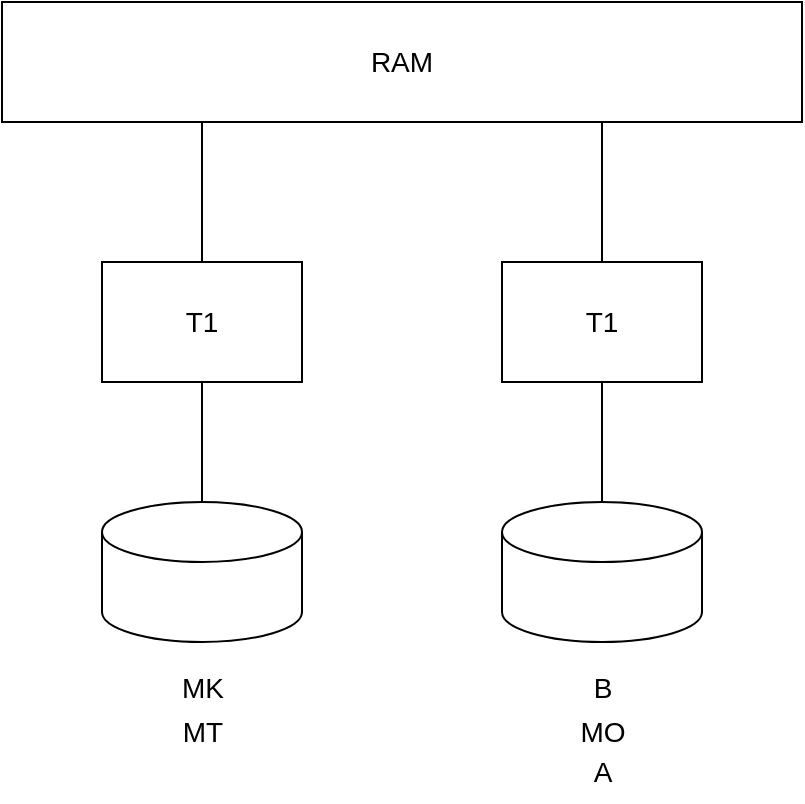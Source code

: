 <mxfile version="23.0.2" type="device" pages="3">
  <diagram name="Task1-architecture" id="w6n_eK0UJtdYMRQwYzQ8">
    <mxGraphModel dx="880" dy="457" grid="1" gridSize="10" guides="1" tooltips="1" connect="1" arrows="1" fold="1" page="1" pageScale="1" pageWidth="850" pageHeight="1100" math="0" shadow="0">
      <root>
        <mxCell id="0" />
        <mxCell id="1" parent="0" />
        <mxCell id="XWmT1KVrz9z_vWT3O3eD-1" value="RAM" style="rounded=0;whiteSpace=wrap;html=1;fillColor=none;fontSize=14;" parent="1" vertex="1">
          <mxGeometry x="240" y="120" width="400" height="60" as="geometry" />
        </mxCell>
        <mxCell id="XWmT1KVrz9z_vWT3O3eD-2" value="T1" style="rounded=0;whiteSpace=wrap;html=1;fillColor=none;fontSize=14;" parent="1" vertex="1">
          <mxGeometry x="290" y="250" width="100" height="60" as="geometry" />
        </mxCell>
        <mxCell id="XWmT1KVrz9z_vWT3O3eD-3" value="T1" style="rounded=0;whiteSpace=wrap;html=1;fillColor=none;fontSize=14;" parent="1" vertex="1">
          <mxGeometry x="490" y="250" width="100" height="60" as="geometry" />
        </mxCell>
        <mxCell id="XWmT1KVrz9z_vWT3O3eD-5" value="" style="endArrow=none;html=1;rounded=0;entryX=0.25;entryY=1;entryDx=0;entryDy=0;exitX=0.5;exitY=0;exitDx=0;exitDy=0;" parent="1" source="XWmT1KVrz9z_vWT3O3eD-2" target="XWmT1KVrz9z_vWT3O3eD-1" edge="1">
          <mxGeometry width="50" height="50" relative="1" as="geometry">
            <mxPoint x="440" y="260" as="sourcePoint" />
            <mxPoint x="490" y="210" as="targetPoint" />
          </mxGeometry>
        </mxCell>
        <mxCell id="XWmT1KVrz9z_vWT3O3eD-6" value="" style="endArrow=none;html=1;rounded=0;entryX=0.75;entryY=1;entryDx=0;entryDy=0;" parent="1" source="XWmT1KVrz9z_vWT3O3eD-3" target="XWmT1KVrz9z_vWT3O3eD-1" edge="1">
          <mxGeometry width="50" height="50" relative="1" as="geometry">
            <mxPoint x="350" y="260" as="sourcePoint" />
            <mxPoint x="350" y="190" as="targetPoint" />
          </mxGeometry>
        </mxCell>
        <mxCell id="XWmT1KVrz9z_vWT3O3eD-7" value="" style="shape=cylinder3;whiteSpace=wrap;html=1;boundedLbl=1;backgroundOutline=1;size=15;fillColor=none;" parent="1" vertex="1">
          <mxGeometry x="290" y="370" width="100" height="70" as="geometry" />
        </mxCell>
        <mxCell id="XWmT1KVrz9z_vWT3O3eD-9" value="" style="endArrow=none;html=1;rounded=0;exitX=0.5;exitY=0;exitDx=0;exitDy=0;exitPerimeter=0;entryX=0.5;entryY=1;entryDx=0;entryDy=0;" parent="1" source="XWmT1KVrz9z_vWT3O3eD-7" target="XWmT1KVrz9z_vWT3O3eD-2" edge="1">
          <mxGeometry width="50" height="50" relative="1" as="geometry">
            <mxPoint x="390" y="350" as="sourcePoint" />
            <mxPoint x="370" y="340" as="targetPoint" />
          </mxGeometry>
        </mxCell>
        <mxCell id="XWmT1KVrz9z_vWT3O3eD-10" value="" style="shape=cylinder3;whiteSpace=wrap;html=1;boundedLbl=1;backgroundOutline=1;size=15;fillColor=none;" parent="1" vertex="1">
          <mxGeometry x="490" y="370" width="100" height="70" as="geometry" />
        </mxCell>
        <mxCell id="XWmT1KVrz9z_vWT3O3eD-11" value="" style="endArrow=none;html=1;rounded=0;exitX=0.5;exitY=0;exitDx=0;exitDy=0;exitPerimeter=0;entryX=0.5;entryY=1;entryDx=0;entryDy=0;" parent="1" source="XWmT1KVrz9z_vWT3O3eD-10" target="XWmT1KVrz9z_vWT3O3eD-3" edge="1">
          <mxGeometry width="50" height="50" relative="1" as="geometry">
            <mxPoint x="600" y="370" as="sourcePoint" />
            <mxPoint x="550" y="330" as="targetPoint" />
          </mxGeometry>
        </mxCell>
        <mxCell id="XWmT1KVrz9z_vWT3O3eD-12" value="&lt;font style=&quot;font-size: 14px;&quot;&gt;MK&lt;br style=&quot;font-size: 14px;&quot;&gt;&lt;/font&gt;" style="text;html=1;align=center;verticalAlign=middle;resizable=0;points=[];autosize=1;strokeColor=none;fillColor=none;fontSize=14;" parent="1" vertex="1">
          <mxGeometry x="320" y="448" width="40" height="30" as="geometry" />
        </mxCell>
        <mxCell id="XWmT1KVrz9z_vWT3O3eD-13" value="&lt;font style=&quot;font-size: 14px;&quot;&gt;B&lt;br style=&quot;font-size: 14px;&quot;&gt;&lt;/font&gt;" style="text;html=1;align=center;verticalAlign=middle;resizable=0;points=[];autosize=1;strokeColor=none;fillColor=none;fontSize=14;" parent="1" vertex="1">
          <mxGeometry x="525" y="448" width="30" height="30" as="geometry" />
        </mxCell>
        <mxCell id="XWmT1KVrz9z_vWT3O3eD-15" value="&lt;font style=&quot;font-size: 14px;&quot;&gt;MO&lt;br style=&quot;font-size: 14px;&quot;&gt;&lt;/font&gt;" style="text;html=1;align=center;verticalAlign=middle;resizable=0;points=[];autosize=1;strokeColor=none;fillColor=none;fontSize=14;" parent="1" vertex="1">
          <mxGeometry x="515" y="470" width="50" height="30" as="geometry" />
        </mxCell>
        <mxCell id="XWmT1KVrz9z_vWT3O3eD-16" value="&lt;font style=&quot;font-size: 14px;&quot;&gt;A&lt;br style=&quot;font-size: 14px;&quot;&gt;&lt;/font&gt;" style="text;html=1;align=center;verticalAlign=middle;resizable=0;points=[];autosize=1;strokeColor=none;fillColor=none;fontSize=14;" parent="1" vertex="1">
          <mxGeometry x="525" y="490" width="30" height="30" as="geometry" />
        </mxCell>
        <mxCell id="XWmT1KVrz9z_vWT3O3eD-17" value="&lt;font style=&quot;font-size: 14px;&quot;&gt;MT&lt;br style=&quot;font-size: 14px;&quot;&gt;&lt;/font&gt;" style="text;html=1;align=center;verticalAlign=middle;resizable=0;points=[];autosize=1;strokeColor=none;fillColor=none;fontSize=14;" parent="1" vertex="1">
          <mxGeometry x="320" y="470" width="40" height="30" as="geometry" />
        </mxCell>
      </root>
    </mxGraphModel>
  </diagram>
  <diagram id="mdoxHQSf62umMKbUTr-7" name="Task2-architecture">
    <mxGraphModel dx="880" dy="457" grid="1" gridSize="10" guides="1" tooltips="1" connect="1" arrows="1" fold="1" page="1" pageScale="1" pageWidth="850" pageHeight="1100" math="0" shadow="0">
      <root>
        <mxCell id="0" />
        <mxCell id="1" parent="0" />
        <mxCell id="u-IrbCpoi976bNerx3AH-1" value="RAM" style="rounded=0;whiteSpace=wrap;html=1;fillColor=none;fontSize=14;" parent="1" vertex="1">
          <mxGeometry x="80" y="120" width="720" height="60" as="geometry" />
        </mxCell>
        <mxCell id="u-IrbCpoi976bNerx3AH-2" value="T1" style="rounded=0;whiteSpace=wrap;html=1;fillColor=none;fontSize=14;" parent="1" vertex="1">
          <mxGeometry x="130" y="250" width="100" height="60" as="geometry" />
        </mxCell>
        <mxCell id="u-IrbCpoi976bNerx3AH-3" value="T4" style="rounded=0;whiteSpace=wrap;html=1;fillColor=none;fontSize=14;" parent="1" vertex="1">
          <mxGeometry x="650" y="250" width="100" height="60" as="geometry" />
        </mxCell>
        <mxCell id="u-IrbCpoi976bNerx3AH-4" value="" style="endArrow=none;html=1;rounded=0;exitX=0.5;exitY=0;exitDx=0;exitDy=0;entryX=0.139;entryY=1.004;entryDx=0;entryDy=0;entryPerimeter=0;" parent="1" source="u-IrbCpoi976bNerx3AH-2" target="u-IrbCpoi976bNerx3AH-1" edge="1">
          <mxGeometry width="50" height="50" relative="1" as="geometry">
            <mxPoint x="440" y="260" as="sourcePoint" />
            <mxPoint x="180" y="190" as="targetPoint" />
          </mxGeometry>
        </mxCell>
        <mxCell id="u-IrbCpoi976bNerx3AH-5" value="" style="endArrow=none;html=1;rounded=0;entryX=0.86;entryY=1.007;entryDx=0;entryDy=0;entryPerimeter=0;" parent="1" source="u-IrbCpoi976bNerx3AH-3" target="u-IrbCpoi976bNerx3AH-1" edge="1">
          <mxGeometry width="50" height="50" relative="1" as="geometry">
            <mxPoint x="350" y="260" as="sourcePoint" />
            <mxPoint x="680" y="180" as="targetPoint" />
          </mxGeometry>
        </mxCell>
        <mxCell id="u-IrbCpoi976bNerx3AH-6" value="" style="shape=cylinder3;whiteSpace=wrap;html=1;boundedLbl=1;backgroundOutline=1;size=15;fillColor=none;" parent="1" vertex="1">
          <mxGeometry x="130" y="370" width="100" height="70" as="geometry" />
        </mxCell>
        <mxCell id="u-IrbCpoi976bNerx3AH-7" value="" style="endArrow=none;html=1;rounded=0;exitX=0.5;exitY=0;exitDx=0;exitDy=0;exitPerimeter=0;entryX=0.5;entryY=1;entryDx=0;entryDy=0;" parent="1" source="u-IrbCpoi976bNerx3AH-6" target="u-IrbCpoi976bNerx3AH-2" edge="1">
          <mxGeometry width="50" height="50" relative="1" as="geometry">
            <mxPoint x="230" y="350" as="sourcePoint" />
            <mxPoint x="210" y="340" as="targetPoint" />
          </mxGeometry>
        </mxCell>
        <mxCell id="u-IrbCpoi976bNerx3AH-8" value="" style="shape=cylinder3;whiteSpace=wrap;html=1;boundedLbl=1;backgroundOutline=1;size=15;fillColor=none;" parent="1" vertex="1">
          <mxGeometry x="650" y="370" width="100" height="70" as="geometry" />
        </mxCell>
        <mxCell id="u-IrbCpoi976bNerx3AH-9" value="" style="endArrow=none;html=1;rounded=0;exitX=0.5;exitY=0;exitDx=0;exitDy=0;exitPerimeter=0;entryX=0.5;entryY=1;entryDx=0;entryDy=0;" parent="1" source="u-IrbCpoi976bNerx3AH-8" target="u-IrbCpoi976bNerx3AH-3" edge="1">
          <mxGeometry width="50" height="50" relative="1" as="geometry">
            <mxPoint x="760" y="370" as="sourcePoint" />
            <mxPoint x="710" y="330" as="targetPoint" />
          </mxGeometry>
        </mxCell>
        <mxCell id="u-IrbCpoi976bNerx3AH-10" value="&lt;font style=&quot;font-size: 14px;&quot;&gt;A,&amp;nbsp; Z,&amp;nbsp; E&lt;br style=&quot;font-size: 14px;&quot;&gt;&lt;/font&gt;" style="text;html=1;align=center;verticalAlign=middle;resizable=0;points=[];autosize=1;strokeColor=none;fillColor=none;fontSize=14;" parent="1" vertex="1">
          <mxGeometry x="145" y="448" width="70" height="30" as="geometry" />
        </mxCell>
        <mxCell id="u-IrbCpoi976bNerx3AH-11" value="&lt;font style=&quot;font-size: 14px;&quot;&gt;T,&amp;nbsp; MK&lt;br style=&quot;font-size: 14px;&quot;&gt;&lt;/font&gt;" style="text;html=1;align=center;verticalAlign=middle;resizable=0;points=[];autosize=1;strokeColor=none;fillColor=none;fontSize=14;" parent="1" vertex="1">
          <mxGeometry x="670" y="448" width="60" height="30" as="geometry" />
        </mxCell>
        <mxCell id="u-IrbCpoi976bNerx3AH-15" value="T2" style="rounded=0;whiteSpace=wrap;html=1;fillColor=none;fontSize=14;" parent="1" vertex="1">
          <mxGeometry x="310" y="250" width="100" height="60" as="geometry" />
        </mxCell>
        <mxCell id="u-IrbCpoi976bNerx3AH-16" value="" style="shape=cylinder3;whiteSpace=wrap;html=1;boundedLbl=1;backgroundOutline=1;size=15;fillColor=none;" parent="1" vertex="1">
          <mxGeometry x="310" y="370" width="100" height="70" as="geometry" />
        </mxCell>
        <mxCell id="u-IrbCpoi976bNerx3AH-17" value="" style="endArrow=none;html=1;rounded=0;exitX=0.5;exitY=0;exitDx=0;exitDy=0;exitPerimeter=0;entryX=0.5;entryY=1;entryDx=0;entryDy=0;" parent="1" source="u-IrbCpoi976bNerx3AH-16" target="u-IrbCpoi976bNerx3AH-15" edge="1">
          <mxGeometry width="50" height="50" relative="1" as="geometry">
            <mxPoint x="410" y="350" as="sourcePoint" />
            <mxPoint x="390" y="340" as="targetPoint" />
          </mxGeometry>
        </mxCell>
        <mxCell id="u-IrbCpoi976bNerx3AH-18" value="&lt;font style=&quot;font-size: 14px;&quot;&gt;D,&amp;nbsp; MO&lt;br style=&quot;font-size: 14px;&quot;&gt;&lt;/font&gt;" style="text;html=1;align=center;verticalAlign=middle;resizable=0;points=[];autosize=1;strokeColor=none;fillColor=none;fontSize=14;" parent="1" vertex="1">
          <mxGeometry x="325" y="448" width="70" height="30" as="geometry" />
        </mxCell>
        <mxCell id="u-IrbCpoi976bNerx3AH-20" value="T3" style="rounded=0;whiteSpace=wrap;html=1;fillColor=none;fontSize=14;" parent="1" vertex="1">
          <mxGeometry x="480" y="250" width="100" height="60" as="geometry" />
        </mxCell>
        <mxCell id="u-IrbCpoi976bNerx3AH-25" value="" style="endArrow=none;html=1;rounded=0;exitX=0.5;exitY=0;exitDx=0;exitDy=0;entryX=0.389;entryY=1.011;entryDx=0;entryDy=0;entryPerimeter=0;" parent="1" source="u-IrbCpoi976bNerx3AH-15" target="u-IrbCpoi976bNerx3AH-1" edge="1">
          <mxGeometry width="50" height="50" relative="1" as="geometry">
            <mxPoint x="190" y="260" as="sourcePoint" />
            <mxPoint x="320" y="190" as="targetPoint" />
          </mxGeometry>
        </mxCell>
        <mxCell id="Ynx7UnQees7LlAWTfO9j-1" value="" style="endArrow=none;html=1;rounded=0;exitX=0.5;exitY=0;exitDx=0;exitDy=0;entryX=0.625;entryY=1.005;entryDx=0;entryDy=0;entryPerimeter=0;" edge="1" parent="1" source="u-IrbCpoi976bNerx3AH-20" target="u-IrbCpoi976bNerx3AH-1">
          <mxGeometry width="50" height="50" relative="1" as="geometry">
            <mxPoint x="370" y="260" as="sourcePoint" />
            <mxPoint x="370" y="191" as="targetPoint" />
          </mxGeometry>
        </mxCell>
      </root>
    </mxGraphModel>
  </diagram>
  <diagram id="1TJqDIwlH9Di1sv1CUL-" name="Task3-architecture">
    <mxGraphModel dx="1035" dy="538" grid="1" gridSize="10" guides="1" tooltips="1" connect="1" arrows="1" fold="1" page="1" pageScale="1" pageWidth="1169" pageHeight="827" math="0" shadow="0">
      <root>
        <mxCell id="0" />
        <mxCell id="1" parent="0" />
        <mxCell id="QjHOyaGuo1hYmWOXAkR1-1" value="T1" style="rounded=0;whiteSpace=wrap;html=1;fillColor=none;fontSize=14;" vertex="1" parent="1">
          <mxGeometry x="120" y="240" width="80" height="80" as="geometry" />
        </mxCell>
        <mxCell id="QjHOyaGuo1hYmWOXAkR1-2" value="T2" style="rounded=0;whiteSpace=wrap;html=1;fillColor=none;fontSize=14;" vertex="1" parent="1">
          <mxGeometry x="280" y="240" width="80" height="80" as="geometry" />
        </mxCell>
        <mxCell id="QjHOyaGuo1hYmWOXAkR1-3" value="T3" style="rounded=0;whiteSpace=wrap;html=1;fillColor=none;fontSize=14;" vertex="1" parent="1">
          <mxGeometry x="440" y="240" width="80" height="80" as="geometry" />
        </mxCell>
        <mxCell id="QjHOyaGuo1hYmWOXAkR1-4" value="T4" style="rounded=0;whiteSpace=wrap;html=1;fillColor=none;fontSize=14;" vertex="1" parent="1">
          <mxGeometry x="200" y="390" width="80" height="80" as="geometry" />
        </mxCell>
        <mxCell id="QjHOyaGuo1hYmWOXAkR1-5" value="T5" style="rounded=0;whiteSpace=wrap;html=1;fillColor=none;fontSize=14;" vertex="1" parent="1">
          <mxGeometry x="360" y="390" width="80" height="80" as="geometry" />
        </mxCell>
        <mxCell id="QjHOyaGuo1hYmWOXAkR1-6" value="T6" style="rounded=0;whiteSpace=wrap;html=1;fillColor=none;fontSize=14;" vertex="1" parent="1">
          <mxGeometry x="600" y="160" width="80" height="80" as="geometry" />
        </mxCell>
        <mxCell id="QjHOyaGuo1hYmWOXAkR1-7" value="T7" style="rounded=0;whiteSpace=wrap;html=1;fillColor=none;fontSize=14;" vertex="1" parent="1">
          <mxGeometry x="600" y="320" width="80" height="80" as="geometry" />
        </mxCell>
        <mxCell id="QjHOyaGuo1hYmWOXAkR1-8" value="T8" style="rounded=0;whiteSpace=wrap;html=1;fillColor=none;fontSize=14;" vertex="1" parent="1">
          <mxGeometry x="600" y="480" width="80" height="80" as="geometry" />
        </mxCell>
        <mxCell id="tHuAUD0FWxMUjkdvbndO-1" value="" style="shape=cylinder3;whiteSpace=wrap;html=1;boundedLbl=1;backgroundOutline=1;size=15;fillColor=none;" vertex="1" parent="1">
          <mxGeometry x="770" y="240" width="80" height="70" as="geometry" />
        </mxCell>
        <mxCell id="rWkafOiQGJbftW8ijJTO-1" value="" style="endArrow=none;html=1;rounded=0;exitX=0;exitY=0.5;exitDx=0;exitDy=0;entryX=1;entryY=0.5;entryDx=0;entryDy=0;" edge="1" parent="1" source="QjHOyaGuo1hYmWOXAkR1-2" target="QjHOyaGuo1hYmWOXAkR1-1">
          <mxGeometry width="50" height="50" relative="1" as="geometry">
            <mxPoint x="380" y="250" as="sourcePoint" />
            <mxPoint x="220" y="280" as="targetPoint" />
          </mxGeometry>
        </mxCell>
        <mxCell id="rWkafOiQGJbftW8ijJTO-2" value="" style="endArrow=none;html=1;rounded=0;exitX=0.5;exitY=1;exitDx=0;exitDy=0;entryX=0.5;entryY=0;entryDx=0;entryDy=0;" edge="1" parent="1" source="QjHOyaGuo1hYmWOXAkR1-2" target="QjHOyaGuo1hYmWOXAkR1-4">
          <mxGeometry width="50" height="50" relative="1" as="geometry">
            <mxPoint x="290" y="290" as="sourcePoint" />
            <mxPoint x="210" y="290" as="targetPoint" />
          </mxGeometry>
        </mxCell>
        <mxCell id="rWkafOiQGJbftW8ijJTO-3" value="" style="endArrow=none;html=1;rounded=0;exitX=0.5;exitY=0;exitDx=0;exitDy=0;entryX=0.5;entryY=1;entryDx=0;entryDy=0;" edge="1" parent="1" source="QjHOyaGuo1hYmWOXAkR1-5" target="QjHOyaGuo1hYmWOXAkR1-2">
          <mxGeometry width="50" height="50" relative="1" as="geometry">
            <mxPoint x="330" y="330" as="sourcePoint" />
            <mxPoint x="250" y="400" as="targetPoint" />
          </mxGeometry>
        </mxCell>
        <mxCell id="rWkafOiQGJbftW8ijJTO-4" value="" style="endArrow=none;html=1;rounded=0;exitX=1;exitY=0.5;exitDx=0;exitDy=0;entryX=0;entryY=0.5;entryDx=0;entryDy=0;" edge="1" parent="1" source="QjHOyaGuo1hYmWOXAkR1-2" target="QjHOyaGuo1hYmWOXAkR1-3">
          <mxGeometry width="50" height="50" relative="1" as="geometry">
            <mxPoint x="340" y="340" as="sourcePoint" />
            <mxPoint x="260" y="410" as="targetPoint" />
          </mxGeometry>
        </mxCell>
        <mxCell id="rWkafOiQGJbftW8ijJTO-5" value="" style="shape=cylinder3;whiteSpace=wrap;html=1;boundedLbl=1;backgroundOutline=1;size=15;fillColor=none;" vertex="1" parent="1">
          <mxGeometry x="200" y="530" width="80" height="70" as="geometry" />
        </mxCell>
        <mxCell id="rWkafOiQGJbftW8ijJTO-6" value="" style="endArrow=none;html=1;rounded=0;exitX=0.5;exitY=1;exitDx=0;exitDy=0;entryX=0.5;entryY=0;entryDx=0;entryDy=0;entryPerimeter=0;" edge="1" parent="1" source="QjHOyaGuo1hYmWOXAkR1-4" target="rWkafOiQGJbftW8ijJTO-5">
          <mxGeometry width="50" height="50" relative="1" as="geometry">
            <mxPoint x="320" y="320" as="sourcePoint" />
            <mxPoint x="240" y="390" as="targetPoint" />
          </mxGeometry>
        </mxCell>
        <mxCell id="rWkafOiQGJbftW8ijJTO-7" value="" style="endArrow=none;html=1;rounded=0;exitX=1;exitY=0.5;exitDx=0;exitDy=0;entryX=0;entryY=0.5;entryDx=0;entryDy=0;" edge="1" parent="1" source="QjHOyaGuo1hYmWOXAkR1-3" target="QjHOyaGuo1hYmWOXAkR1-6">
          <mxGeometry width="50" height="50" relative="1" as="geometry">
            <mxPoint x="410" y="400" as="sourcePoint" />
            <mxPoint x="330" y="330" as="targetPoint" />
          </mxGeometry>
        </mxCell>
        <mxCell id="rWkafOiQGJbftW8ijJTO-8" value="" style="endArrow=none;html=1;rounded=0;exitX=0;exitY=0.5;exitDx=0;exitDy=0;entryX=1;entryY=0.5;entryDx=0;entryDy=0;" edge="1" parent="1" source="QjHOyaGuo1hYmWOXAkR1-7" target="QjHOyaGuo1hYmWOXAkR1-3">
          <mxGeometry width="50" height="50" relative="1" as="geometry">
            <mxPoint x="530" y="290" as="sourcePoint" />
            <mxPoint x="610" y="210" as="targetPoint" />
          </mxGeometry>
        </mxCell>
        <mxCell id="rWkafOiQGJbftW8ijJTO-9" value="" style="endArrow=none;html=1;rounded=0;exitX=0.5;exitY=0;exitDx=0;exitDy=0;entryX=1;entryY=0.5;entryDx=0;entryDy=0;exitPerimeter=0;" edge="1" parent="1" source="tHuAUD0FWxMUjkdvbndO-1" target="QjHOyaGuo1hYmWOXAkR1-6">
          <mxGeometry width="50" height="50" relative="1" as="geometry">
            <mxPoint x="610" y="370" as="sourcePoint" />
            <mxPoint x="530" y="290" as="targetPoint" />
          </mxGeometry>
        </mxCell>
        <mxCell id="rWkafOiQGJbftW8ijJTO-12" value="" style="shape=cylinder3;whiteSpace=wrap;html=1;boundedLbl=1;backgroundOutline=1;size=15;fillColor=none;" vertex="1" parent="1">
          <mxGeometry x="600" y="620" width="80" height="70" as="geometry" />
        </mxCell>
        <mxCell id="rWkafOiQGJbftW8ijJTO-13" value="" style="endArrow=none;html=1;rounded=0;exitX=0.5;exitY=1;exitDx=0;exitDy=0;entryX=0.5;entryY=0;entryDx=0;entryDy=0;entryPerimeter=0;" edge="1" parent="1" source="QjHOyaGuo1hYmWOXAkR1-8" target="rWkafOiQGJbftW8ijJTO-12">
          <mxGeometry width="50" height="50" relative="1" as="geometry">
            <mxPoint x="250" y="480" as="sourcePoint" />
            <mxPoint x="250" y="540" as="targetPoint" />
          </mxGeometry>
        </mxCell>
        <mxCell id="rWkafOiQGJbftW8ijJTO-14" value="" style="endArrow=none;html=1;rounded=0;exitX=0.5;exitY=1;exitDx=0;exitDy=0;entryX=0.5;entryY=0;entryDx=0;entryDy=0;" edge="1" parent="1" source="QjHOyaGuo1hYmWOXAkR1-7" target="QjHOyaGuo1hYmWOXAkR1-8">
          <mxGeometry width="50" height="50" relative="1" as="geometry">
            <mxPoint x="650" y="570" as="sourcePoint" />
            <mxPoint x="650" y="630" as="targetPoint" />
          </mxGeometry>
        </mxCell>
        <mxCell id="kGcxa6cj6cg7Ts-bVrUA-1" value="&lt;font style=&quot;font-size: 14px;&quot;&gt;MA,&amp;nbsp; MK&lt;br style=&quot;font-size: 14px;&quot;&gt;&lt;/font&gt;" style="text;html=1;align=center;verticalAlign=middle;resizable=0;points=[];autosize=1;strokeColor=none;fillColor=none;fontSize=14;" vertex="1" parent="1">
          <mxGeometry x="200" y="610" width="80" height="30" as="geometry" />
        </mxCell>
        <mxCell id="kGcxa6cj6cg7Ts-bVrUA-2" value="&lt;font style=&quot;font-size: 14px;&quot;&gt;MC&lt;br style=&quot;font-size: 14px;&quot;&gt;&lt;/font&gt;" style="text;html=1;align=center;verticalAlign=middle;resizable=0;points=[];autosize=1;strokeColor=none;fillColor=none;fontSize=14;" vertex="1" parent="1">
          <mxGeometry x="785" y="320" width="50" height="30" as="geometry" />
        </mxCell>
        <mxCell id="kGcxa6cj6cg7Ts-bVrUA-3" value="&lt;font style=&quot;font-size: 14px;&quot;&gt;MB,&amp;nbsp; D&lt;br style=&quot;font-size: 14px;&quot;&gt;&lt;/font&gt;" style="text;html=1;align=center;verticalAlign=middle;resizable=0;points=[];autosize=1;strokeColor=none;fillColor=none;fontSize=14;" vertex="1" parent="1">
          <mxGeometry x="605" y="700" width="70" height="30" as="geometry" />
        </mxCell>
      </root>
    </mxGraphModel>
  </diagram>
</mxfile>
